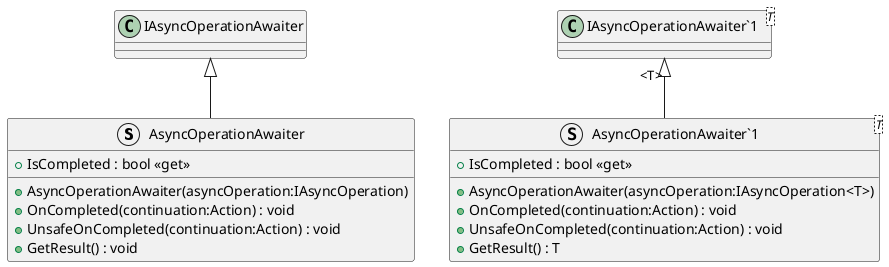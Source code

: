 @startuml
struct AsyncOperationAwaiter {
    + AsyncOperationAwaiter(asyncOperation:IAsyncOperation)
    + OnCompleted(continuation:Action) : void
    + UnsafeOnCompleted(continuation:Action) : void
    + IsCompleted : bool <<get>>
    + GetResult() : void
}
struct "AsyncOperationAwaiter`1"<T> {
    + AsyncOperationAwaiter(asyncOperation:IAsyncOperation<T>)
    + OnCompleted(continuation:Action) : void
    + UnsafeOnCompleted(continuation:Action) : void
    + IsCompleted : bool <<get>>
    + GetResult() : T
}
class "IAsyncOperationAwaiter`1"<T> {
}
IAsyncOperationAwaiter <|-- AsyncOperationAwaiter
"IAsyncOperationAwaiter`1" "<T>" <|-- "AsyncOperationAwaiter`1"
@enduml
